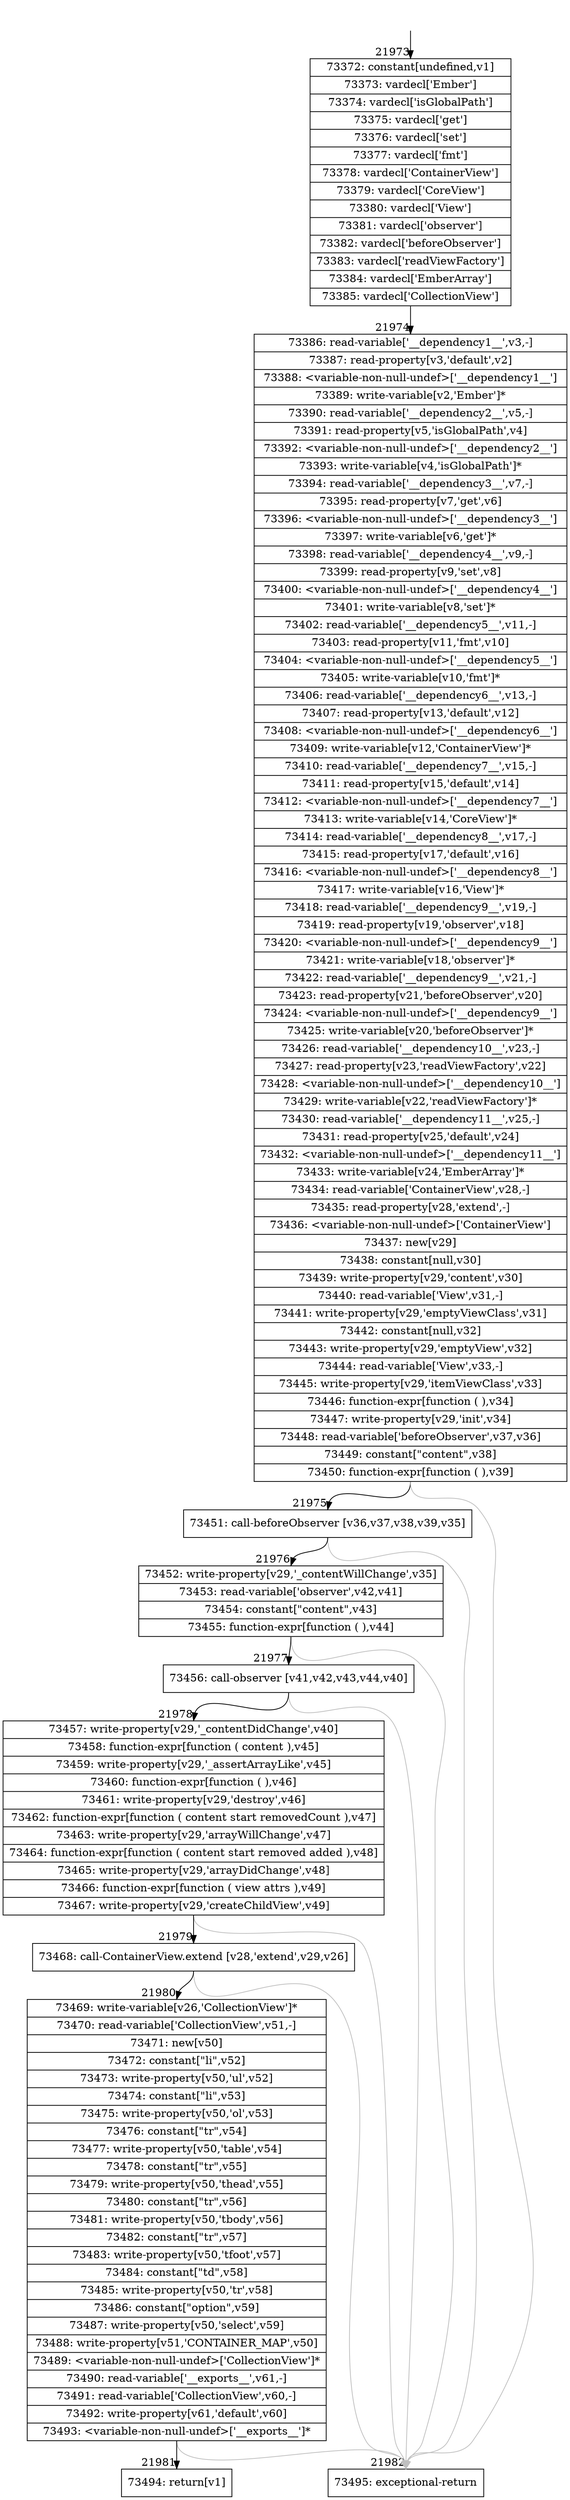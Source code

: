 digraph {
rankdir="TD"
BB_entry1909[shape=none,label=""];
BB_entry1909 -> BB21973 [tailport=s, headport=n, headlabel="    21973"]
BB21973 [shape=record label="{73372: constant[undefined,v1]|73373: vardecl['Ember']|73374: vardecl['isGlobalPath']|73375: vardecl['get']|73376: vardecl['set']|73377: vardecl['fmt']|73378: vardecl['ContainerView']|73379: vardecl['CoreView']|73380: vardecl['View']|73381: vardecl['observer']|73382: vardecl['beforeObserver']|73383: vardecl['readViewFactory']|73384: vardecl['EmberArray']|73385: vardecl['CollectionView']}" ] 
BB21973 -> BB21974 [tailport=s, headport=n, headlabel="      21974"]
BB21974 [shape=record label="{73386: read-variable['__dependency1__',v3,-]|73387: read-property[v3,'default',v2]|73388: \<variable-non-null-undef\>['__dependency1__']|73389: write-variable[v2,'Ember']*|73390: read-variable['__dependency2__',v5,-]|73391: read-property[v5,'isGlobalPath',v4]|73392: \<variable-non-null-undef\>['__dependency2__']|73393: write-variable[v4,'isGlobalPath']*|73394: read-variable['__dependency3__',v7,-]|73395: read-property[v7,'get',v6]|73396: \<variable-non-null-undef\>['__dependency3__']|73397: write-variable[v6,'get']*|73398: read-variable['__dependency4__',v9,-]|73399: read-property[v9,'set',v8]|73400: \<variable-non-null-undef\>['__dependency4__']|73401: write-variable[v8,'set']*|73402: read-variable['__dependency5__',v11,-]|73403: read-property[v11,'fmt',v10]|73404: \<variable-non-null-undef\>['__dependency5__']|73405: write-variable[v10,'fmt']*|73406: read-variable['__dependency6__',v13,-]|73407: read-property[v13,'default',v12]|73408: \<variable-non-null-undef\>['__dependency6__']|73409: write-variable[v12,'ContainerView']*|73410: read-variable['__dependency7__',v15,-]|73411: read-property[v15,'default',v14]|73412: \<variable-non-null-undef\>['__dependency7__']|73413: write-variable[v14,'CoreView']*|73414: read-variable['__dependency8__',v17,-]|73415: read-property[v17,'default',v16]|73416: \<variable-non-null-undef\>['__dependency8__']|73417: write-variable[v16,'View']*|73418: read-variable['__dependency9__',v19,-]|73419: read-property[v19,'observer',v18]|73420: \<variable-non-null-undef\>['__dependency9__']|73421: write-variable[v18,'observer']*|73422: read-variable['__dependency9__',v21,-]|73423: read-property[v21,'beforeObserver',v20]|73424: \<variable-non-null-undef\>['__dependency9__']|73425: write-variable[v20,'beforeObserver']*|73426: read-variable['__dependency10__',v23,-]|73427: read-property[v23,'readViewFactory',v22]|73428: \<variable-non-null-undef\>['__dependency10__']|73429: write-variable[v22,'readViewFactory']*|73430: read-variable['__dependency11__',v25,-]|73431: read-property[v25,'default',v24]|73432: \<variable-non-null-undef\>['__dependency11__']|73433: write-variable[v24,'EmberArray']*|73434: read-variable['ContainerView',v28,-]|73435: read-property[v28,'extend',-]|73436: \<variable-non-null-undef\>['ContainerView']|73437: new[v29]|73438: constant[null,v30]|73439: write-property[v29,'content',v30]|73440: read-variable['View',v31,-]|73441: write-property[v29,'emptyViewClass',v31]|73442: constant[null,v32]|73443: write-property[v29,'emptyView',v32]|73444: read-variable['View',v33,-]|73445: write-property[v29,'itemViewClass',v33]|73446: function-expr[function ( ),v34]|73447: write-property[v29,'init',v34]|73448: read-variable['beforeObserver',v37,v36]|73449: constant[\"content\",v38]|73450: function-expr[function ( ),v39]}" ] 
BB21974 -> BB21975 [tailport=s, headport=n, headlabel="      21975"]
BB21974 -> BB21982 [tailport=s, headport=n, color=gray, headlabel="      21982"]
BB21975 [shape=record label="{73451: call-beforeObserver [v36,v37,v38,v39,v35]}" ] 
BB21975 -> BB21976 [tailport=s, headport=n, headlabel="      21976"]
BB21975 -> BB21982 [tailport=s, headport=n, color=gray]
BB21976 [shape=record label="{73452: write-property[v29,'_contentWillChange',v35]|73453: read-variable['observer',v42,v41]|73454: constant[\"content\",v43]|73455: function-expr[function ( ),v44]}" ] 
BB21976 -> BB21977 [tailport=s, headport=n, headlabel="      21977"]
BB21976 -> BB21982 [tailport=s, headport=n, color=gray]
BB21977 [shape=record label="{73456: call-observer [v41,v42,v43,v44,v40]}" ] 
BB21977 -> BB21978 [tailport=s, headport=n, headlabel="      21978"]
BB21977 -> BB21982 [tailport=s, headport=n, color=gray]
BB21978 [shape=record label="{73457: write-property[v29,'_contentDidChange',v40]|73458: function-expr[function ( content ),v45]|73459: write-property[v29,'_assertArrayLike',v45]|73460: function-expr[function ( ),v46]|73461: write-property[v29,'destroy',v46]|73462: function-expr[function ( content start removedCount ),v47]|73463: write-property[v29,'arrayWillChange',v47]|73464: function-expr[function ( content start removed added ),v48]|73465: write-property[v29,'arrayDidChange',v48]|73466: function-expr[function ( view attrs ),v49]|73467: write-property[v29,'createChildView',v49]}" ] 
BB21978 -> BB21979 [tailport=s, headport=n, headlabel="      21979"]
BB21978 -> BB21982 [tailport=s, headport=n, color=gray]
BB21979 [shape=record label="{73468: call-ContainerView.extend [v28,'extend',v29,v26]}" ] 
BB21979 -> BB21980 [tailport=s, headport=n, headlabel="      21980"]
BB21979 -> BB21982 [tailport=s, headport=n, color=gray]
BB21980 [shape=record label="{73469: write-variable[v26,'CollectionView']*|73470: read-variable['CollectionView',v51,-]|73471: new[v50]|73472: constant[\"li\",v52]|73473: write-property[v50,'ul',v52]|73474: constant[\"li\",v53]|73475: write-property[v50,'ol',v53]|73476: constant[\"tr\",v54]|73477: write-property[v50,'table',v54]|73478: constant[\"tr\",v55]|73479: write-property[v50,'thead',v55]|73480: constant[\"tr\",v56]|73481: write-property[v50,'tbody',v56]|73482: constant[\"tr\",v57]|73483: write-property[v50,'tfoot',v57]|73484: constant[\"td\",v58]|73485: write-property[v50,'tr',v58]|73486: constant[\"option\",v59]|73487: write-property[v50,'select',v59]|73488: write-property[v51,'CONTAINER_MAP',v50]|73489: \<variable-non-null-undef\>['CollectionView']*|73490: read-variable['__exports__',v61,-]|73491: read-variable['CollectionView',v60,-]|73492: write-property[v61,'default',v60]|73493: \<variable-non-null-undef\>['__exports__']*}" ] 
BB21980 -> BB21981 [tailport=s, headport=n, headlabel="      21981"]
BB21980 -> BB21982 [tailport=s, headport=n, color=gray]
BB21981 [shape=record label="{73494: return[v1]}" ] 
BB21982 [shape=record label="{73495: exceptional-return}" ] 
//#$~ 41274
}
